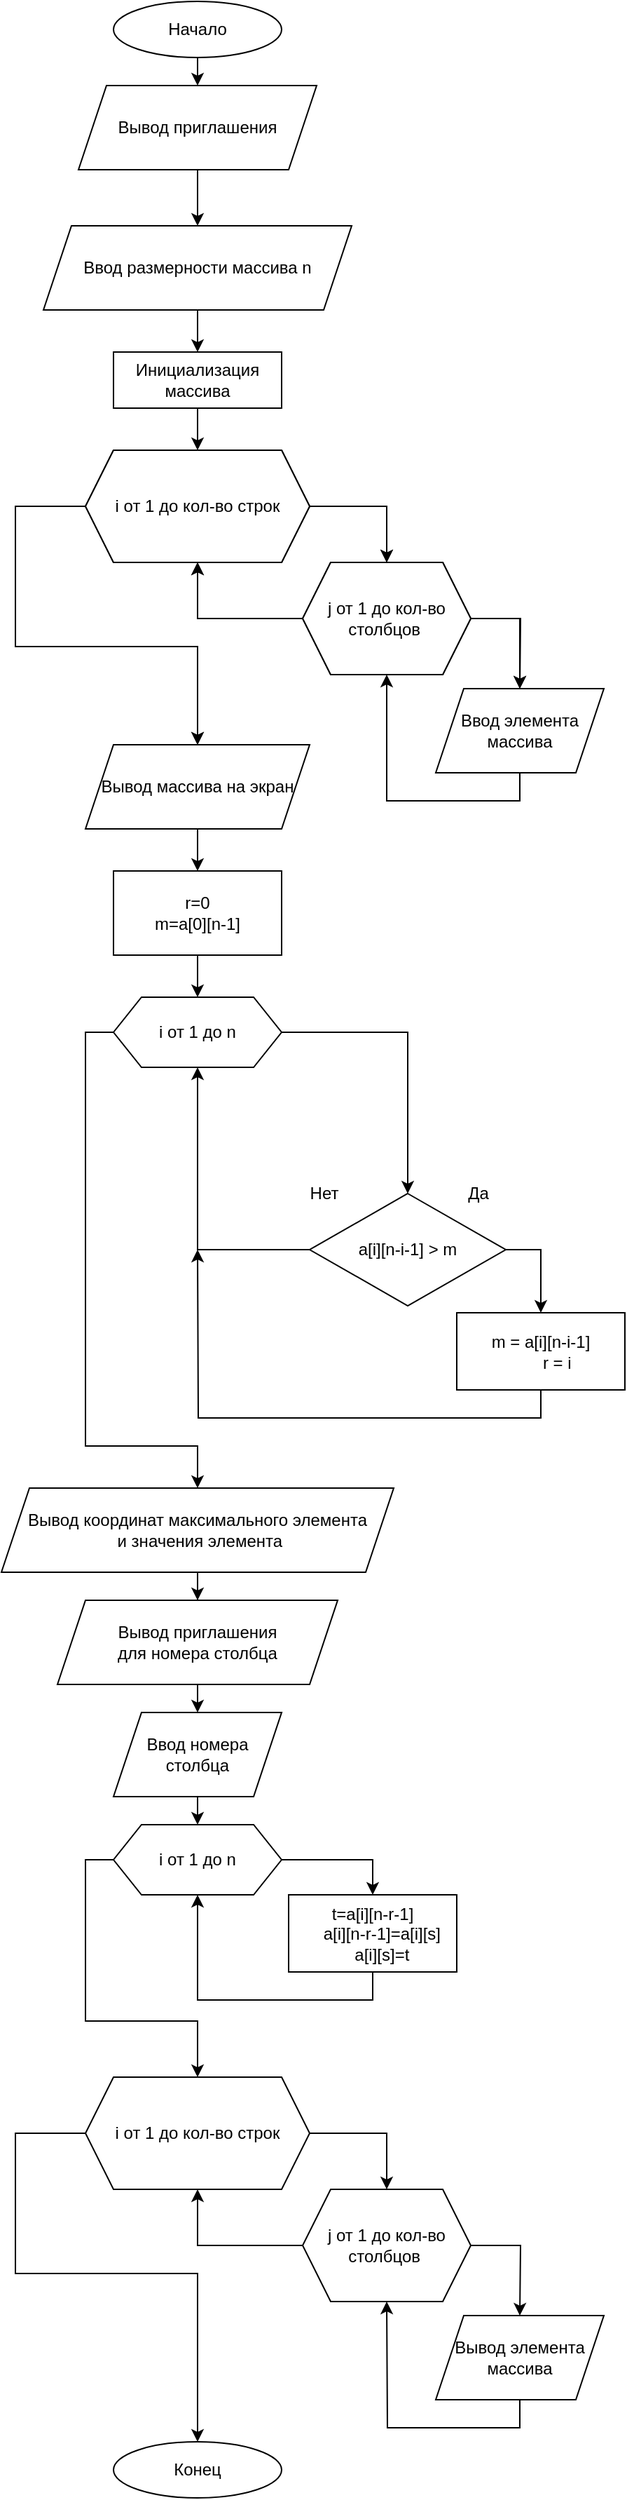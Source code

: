 <mxfile version="14.6.13" type="device"><diagram id="6a731a19-8d31-9384-78a2-239565b7b9f0" name="Page-1"><mxGraphModel dx="1108" dy="1347" grid="1" gridSize="10" guides="1" tooltips="1" connect="1" arrows="1" fold="1" page="1" pageScale="1" pageWidth="1169" pageHeight="827" background="#ffffff" math="0" shadow="0"><root><mxCell id="0"/><mxCell id="1" parent="0"/><mxCell id="NZc4HDJNSBxelqFDVV6K-67" style="edgeStyle=orthogonalEdgeStyle;rounded=0;orthogonalLoop=1;jettySize=auto;html=1;exitX=0.5;exitY=1;exitDx=0;exitDy=0;entryX=0.5;entryY=0;entryDx=0;entryDy=0;" parent="1" source="NZc4HDJNSBxelqFDVV6K-56" target="NZc4HDJNSBxelqFDVV6K-58" edge="1"><mxGeometry relative="1" as="geometry"><mxPoint x="260" y="-580" as="targetPoint"/></mxGeometry></mxCell><mxCell id="NZc4HDJNSBxelqFDVV6K-56" value="Начало" style="ellipse;whiteSpace=wrap;html=1;" parent="1" vertex="1"><mxGeometry x="200" y="-640" width="120" height="40" as="geometry"/></mxCell><mxCell id="NZc4HDJNSBxelqFDVV6K-69" style="edgeStyle=orthogonalEdgeStyle;rounded=0;orthogonalLoop=1;jettySize=auto;html=1;exitX=0.5;exitY=1;exitDx=0;exitDy=0;entryX=0.5;entryY=0;entryDx=0;entryDy=0;" parent="1" source="NZc4HDJNSBxelqFDVV6K-58" target="NZc4HDJNSBxelqFDVV6K-60" edge="1"><mxGeometry relative="1" as="geometry"/></mxCell><mxCell id="NZc4HDJNSBxelqFDVV6K-58" value="Вывод приглашения" style="shape=parallelogram;perimeter=parallelogramPerimeter;whiteSpace=wrap;html=1;fixedSize=1;" parent="1" vertex="1"><mxGeometry x="175" y="-580" width="170" height="60" as="geometry"/></mxCell><mxCell id="NZc4HDJNSBxelqFDVV6K-70" style="edgeStyle=orthogonalEdgeStyle;rounded=0;orthogonalLoop=1;jettySize=auto;html=1;exitX=0.5;exitY=1;exitDx=0;exitDy=0;" parent="1" source="NZc4HDJNSBxelqFDVV6K-60" target="NZc4HDJNSBxelqFDVV6K-78" edge="1"><mxGeometry relative="1" as="geometry"><mxPoint x="260" y="-250" as="targetPoint"/></mxGeometry></mxCell><mxCell id="NZc4HDJNSBxelqFDVV6K-60" value="Ввод размерности массива n" style="shape=parallelogram;perimeter=parallelogramPerimeter;whiteSpace=wrap;html=1;fixedSize=1;" parent="1" vertex="1"><mxGeometry x="150" y="-480" width="220" height="60" as="geometry"/></mxCell><mxCell id="NZc4HDJNSBxelqFDVV6K-74" style="edgeStyle=orthogonalEdgeStyle;rounded=0;orthogonalLoop=1;jettySize=auto;html=1;exitX=0;exitY=0.5;exitDx=0;exitDy=0;entryX=0.5;entryY=0;entryDx=0;entryDy=0;" parent="1" source="NZc4HDJNSBxelqFDVV6K-61" target="NZc4HDJNSBxelqFDVV6K-64" edge="1"><mxGeometry relative="1" as="geometry"><Array as="points"><mxPoint x="130" y="-280"/><mxPoint x="130" y="-180"/><mxPoint x="260" y="-180"/><mxPoint x="260" y="-120"/></Array></mxGeometry></mxCell><mxCell id="NZc4HDJNSBxelqFDVV6K-77" style="edgeStyle=orthogonalEdgeStyle;rounded=0;orthogonalLoop=1;jettySize=auto;html=1;exitX=1;exitY=0.5;exitDx=0;exitDy=0;entryX=0.5;entryY=0;entryDx=0;entryDy=0;" parent="1" source="NZc4HDJNSBxelqFDVV6K-61" target="NZc4HDJNSBxelqFDVV6K-76" edge="1"><mxGeometry relative="1" as="geometry"><mxPoint x="425" y="-240" as="targetPoint"/></mxGeometry></mxCell><mxCell id="NZc4HDJNSBxelqFDVV6K-61" value="i от 1 до кол-во строк" style="shape=hexagon;perimeter=hexagonPerimeter2;whiteSpace=wrap;html=1;fixedSize=1;" parent="1" vertex="1"><mxGeometry x="180" y="-320" width="160" height="80" as="geometry"/></mxCell><mxCell id="NZc4HDJNSBxelqFDVV6K-73" style="edgeStyle=orthogonalEdgeStyle;rounded=0;orthogonalLoop=1;jettySize=auto;html=1;entryX=0.5;entryY=1;entryDx=0;entryDy=0;exitX=0.5;exitY=1;exitDx=0;exitDy=0;" parent="1" source="9MGwF25c3xMetts-ablq-3" target="NZc4HDJNSBxelqFDVV6K-76" edge="1"><mxGeometry relative="1" as="geometry"><mxPoint x="520" y="50" as="sourcePoint"/></mxGeometry></mxCell><mxCell id="NZc4HDJNSBxelqFDVV6K-75" style="edgeStyle=orthogonalEdgeStyle;rounded=0;orthogonalLoop=1;jettySize=auto;html=1;exitX=0.5;exitY=1;exitDx=0;exitDy=0;" parent="1" source="NZc4HDJNSBxelqFDVV6K-64" target="9MGwF25c3xMetts-ablq-5" edge="1"><mxGeometry relative="1" as="geometry"><mxPoint x="260" y="80" as="targetPoint"/></mxGeometry></mxCell><mxCell id="NZc4HDJNSBxelqFDVV6K-64" value="Вывод массива на экран" style="shape=parallelogram;perimeter=parallelogramPerimeter;whiteSpace=wrap;html=1;fixedSize=1;" parent="1" vertex="1"><mxGeometry x="180" y="-110" width="160" height="60" as="geometry"/></mxCell><mxCell id="NZc4HDJNSBxelqFDVV6K-65" value="Конец" style="ellipse;whiteSpace=wrap;html=1;" parent="1" vertex="1"><mxGeometry x="200" y="1100" width="120" height="40" as="geometry"/></mxCell><mxCell id="NZc4HDJNSBxelqFDVV6K-81" style="edgeStyle=orthogonalEdgeStyle;rounded=0;orthogonalLoop=1;jettySize=auto;html=1;exitX=1;exitY=0.5;exitDx=0;exitDy=0;entryX=0.5;entryY=0;entryDx=0;entryDy=0;" parent="1" source="NZc4HDJNSBxelqFDVV6K-76" target="9MGwF25c3xMetts-ablq-3" edge="1"><mxGeometry relative="1" as="geometry"><mxPoint x="520" y="-20" as="targetPoint"/></mxGeometry></mxCell><mxCell id="NZc4HDJNSBxelqFDVV6K-86" style="edgeStyle=orthogonalEdgeStyle;rounded=0;orthogonalLoop=1;jettySize=auto;html=1;exitX=0;exitY=0.5;exitDx=0;exitDy=0;entryX=0.5;entryY=1;entryDx=0;entryDy=0;" parent="1" source="NZc4HDJNSBxelqFDVV6K-76" target="NZc4HDJNSBxelqFDVV6K-61" edge="1"><mxGeometry relative="1" as="geometry"/></mxCell><mxCell id="NZc4HDJNSBxelqFDVV6K-76" value="j от 1 до кол-во столбцов&amp;nbsp;" style="shape=hexagon;perimeter=hexagonPerimeter2;whiteSpace=wrap;html=1;fixedSize=1;" parent="1" vertex="1"><mxGeometry x="335" y="-240" width="120" height="80" as="geometry"/></mxCell><mxCell id="NZc4HDJNSBxelqFDVV6K-79" style="edgeStyle=orthogonalEdgeStyle;rounded=0;orthogonalLoop=1;jettySize=auto;html=1;exitX=0.5;exitY=1;exitDx=0;exitDy=0;" parent="1" source="NZc4HDJNSBxelqFDVV6K-78" target="NZc4HDJNSBxelqFDVV6K-61" edge="1"><mxGeometry relative="1" as="geometry"/></mxCell><mxCell id="NZc4HDJNSBxelqFDVV6K-78" value="Инициализация массива" style="rounded=0;whiteSpace=wrap;html=1;" parent="1" vertex="1"><mxGeometry x="200" y="-390" width="120" height="40" as="geometry"/></mxCell><mxCell id="9MGwF25c3xMetts-ablq-3" value="Ввод элемента массива" style="shape=parallelogram;perimeter=parallelogramPerimeter;whiteSpace=wrap;html=1;fixedSize=1;" parent="1" vertex="1"><mxGeometry x="430" y="-150" width="120" height="60" as="geometry"/></mxCell><mxCell id="9MGwF25c3xMetts-ablq-16" style="edgeStyle=orthogonalEdgeStyle;rounded=0;orthogonalLoop=1;jettySize=auto;html=1;exitX=0.5;exitY=1;exitDx=0;exitDy=0;entryX=0.5;entryY=0;entryDx=0;entryDy=0;" parent="1" source="9MGwF25c3xMetts-ablq-5" target="9MGwF25c3xMetts-ablq-6" edge="1"><mxGeometry relative="1" as="geometry"/></mxCell><mxCell id="9MGwF25c3xMetts-ablq-5" value="&lt;div&gt;r=0&lt;/div&gt;&lt;div&gt;m=a[0][n-1]&lt;/div&gt;" style="rounded=0;whiteSpace=wrap;html=1;" parent="1" vertex="1"><mxGeometry x="200" y="-20" width="120" height="60" as="geometry"/></mxCell><mxCell id="9MGwF25c3xMetts-ablq-9" style="edgeStyle=orthogonalEdgeStyle;rounded=0;orthogonalLoop=1;jettySize=auto;html=1;exitX=1;exitY=0.5;exitDx=0;exitDy=0;entryX=0.5;entryY=0;entryDx=0;entryDy=0;" parent="1" source="9MGwF25c3xMetts-ablq-6" target="9MGwF25c3xMetts-ablq-7" edge="1"><mxGeometry relative="1" as="geometry"/></mxCell><mxCell id="9MGwF25c3xMetts-ablq-17" style="edgeStyle=orthogonalEdgeStyle;rounded=0;orthogonalLoop=1;jettySize=auto;html=1;exitX=0;exitY=0.5;exitDx=0;exitDy=0;" parent="1" source="9MGwF25c3xMetts-ablq-6" target="9MGwF25c3xMetts-ablq-18" edge="1"><mxGeometry relative="1" as="geometry"><mxPoint x="260" y="470" as="targetPoint"/><Array as="points"><mxPoint x="180" y="95"/><mxPoint x="180" y="390"/><mxPoint x="260" y="390"/></Array></mxGeometry></mxCell><mxCell id="9MGwF25c3xMetts-ablq-6" value="i от 1 до n" style="shape=hexagon;perimeter=hexagonPerimeter2;whiteSpace=wrap;html=1;fixedSize=1;" parent="1" vertex="1"><mxGeometry x="200" y="70" width="120" height="50" as="geometry"/></mxCell><mxCell id="9MGwF25c3xMetts-ablq-13" style="edgeStyle=orthogonalEdgeStyle;rounded=0;orthogonalLoop=1;jettySize=auto;html=1;exitX=1;exitY=0.5;exitDx=0;exitDy=0;entryX=0.5;entryY=0;entryDx=0;entryDy=0;" parent="1" source="9MGwF25c3xMetts-ablq-7" target="9MGwF25c3xMetts-ablq-12" edge="1"><mxGeometry relative="1" as="geometry"/></mxCell><mxCell id="9MGwF25c3xMetts-ablq-14" style="edgeStyle=orthogonalEdgeStyle;rounded=0;orthogonalLoop=1;jettySize=auto;html=1;exitX=0;exitY=0.5;exitDx=0;exitDy=0;entryX=0.5;entryY=1;entryDx=0;entryDy=0;" parent="1" source="9MGwF25c3xMetts-ablq-7" target="9MGwF25c3xMetts-ablq-6" edge="1"><mxGeometry relative="1" as="geometry"/></mxCell><mxCell id="9MGwF25c3xMetts-ablq-7" value="a[i][n-i-1] &amp;gt; m" style="rhombus;whiteSpace=wrap;html=1;" parent="1" vertex="1"><mxGeometry x="340" y="210" width="140" height="80" as="geometry"/></mxCell><mxCell id="9MGwF25c3xMetts-ablq-10" value="Да" style="text;html=1;align=center;verticalAlign=middle;resizable=0;points=[];autosize=1;strokeColor=none;" parent="1" vertex="1"><mxGeometry x="445" y="200" width="30" height="20" as="geometry"/></mxCell><mxCell id="9MGwF25c3xMetts-ablq-11" value="Нет" style="text;html=1;align=center;verticalAlign=middle;resizable=0;points=[];autosize=1;strokeColor=none;" parent="1" vertex="1"><mxGeometry x="330" y="200" width="40" height="20" as="geometry"/></mxCell><mxCell id="9MGwF25c3xMetts-ablq-15" style="edgeStyle=orthogonalEdgeStyle;rounded=0;orthogonalLoop=1;jettySize=auto;html=1;exitX=0.5;exitY=1;exitDx=0;exitDy=0;" parent="1" source="9MGwF25c3xMetts-ablq-12" edge="1"><mxGeometry relative="1" as="geometry"><mxPoint x="260" y="250" as="targetPoint"/></mxGeometry></mxCell><mxCell id="9MGwF25c3xMetts-ablq-12" value="&lt;div&gt;m = a[i][n-i-1]&lt;/div&gt;&lt;div&gt;&amp;nbsp; &amp;nbsp; &amp;nbsp; &amp;nbsp;r = i&lt;/div&gt;" style="rounded=0;whiteSpace=wrap;html=1;" parent="1" vertex="1"><mxGeometry x="445" y="295" width="120" height="55" as="geometry"/></mxCell><mxCell id="9MGwF25c3xMetts-ablq-20" style="edgeStyle=orthogonalEdgeStyle;rounded=0;orthogonalLoop=1;jettySize=auto;html=1;exitX=0.5;exitY=1;exitDx=0;exitDy=0;" parent="1" source="9MGwF25c3xMetts-ablq-18" target="9MGwF25c3xMetts-ablq-19" edge="1"><mxGeometry relative="1" as="geometry"/></mxCell><mxCell id="9MGwF25c3xMetts-ablq-18" value="Вывод координат максимального элемента&lt;br&gt;&amp;nbsp;и значения элемента" style="shape=parallelogram;perimeter=parallelogramPerimeter;whiteSpace=wrap;html=1;fixedSize=1;" parent="1" vertex="1"><mxGeometry x="120" y="420" width="280" height="60" as="geometry"/></mxCell><mxCell id="9MGwF25c3xMetts-ablq-22" style="edgeStyle=orthogonalEdgeStyle;rounded=0;orthogonalLoop=1;jettySize=auto;html=1;exitX=0.5;exitY=1;exitDx=0;exitDy=0;entryX=0.5;entryY=0;entryDx=0;entryDy=0;" parent="1" source="9MGwF25c3xMetts-ablq-19" target="9MGwF25c3xMetts-ablq-21" edge="1"><mxGeometry relative="1" as="geometry"/></mxCell><mxCell id="9MGwF25c3xMetts-ablq-19" value="Вывод приглашения &lt;br&gt;для номера столбца" style="shape=parallelogram;perimeter=parallelogramPerimeter;whiteSpace=wrap;html=1;fixedSize=1;" parent="1" vertex="1"><mxGeometry x="160" y="500" width="200" height="60" as="geometry"/></mxCell><mxCell id="9MGwF25c3xMetts-ablq-32" style="edgeStyle=orthogonalEdgeStyle;rounded=0;orthogonalLoop=1;jettySize=auto;html=1;exitX=0.5;exitY=1;exitDx=0;exitDy=0;entryX=0.5;entryY=0;entryDx=0;entryDy=0;" parent="1" source="9MGwF25c3xMetts-ablq-21" target="9MGwF25c3xMetts-ablq-24" edge="1"><mxGeometry relative="1" as="geometry"/></mxCell><mxCell id="9MGwF25c3xMetts-ablq-21" value="Ввод номера столбца" style="shape=parallelogram;perimeter=parallelogramPerimeter;whiteSpace=wrap;html=1;fixedSize=1;" parent="1" vertex="1"><mxGeometry x="200" y="580" width="120" height="60" as="geometry"/></mxCell><mxCell id="9MGwF25c3xMetts-ablq-23" style="edgeStyle=orthogonalEdgeStyle;rounded=0;orthogonalLoop=1;jettySize=auto;html=1;exitX=1;exitY=0.5;exitDx=0;exitDy=0;entryX=0.5;entryY=0;entryDx=0;entryDy=0;" parent="1" source="9MGwF25c3xMetts-ablq-24" target="9MGwF25c3xMetts-ablq-31" edge="1"><mxGeometry relative="1" as="geometry"><mxPoint x="510" y="810" as="targetPoint"/></mxGeometry></mxCell><mxCell id="9MGwF25c3xMetts-ablq-33" style="edgeStyle=orthogonalEdgeStyle;rounded=0;orthogonalLoop=1;jettySize=auto;html=1;exitX=0;exitY=0.5;exitDx=0;exitDy=0;entryX=0.5;entryY=0;entryDx=0;entryDy=0;" parent="1" source="9MGwF25c3xMetts-ablq-24" target="Vqn7t8x_UYxVHHutkZLg-9" edge="1"><mxGeometry relative="1" as="geometry"><Array as="points"><mxPoint x="180" y="685"/><mxPoint x="180" y="800"/><mxPoint x="260" y="800"/></Array><mxPoint x="260" y="830" as="targetPoint"/></mxGeometry></mxCell><mxCell id="9MGwF25c3xMetts-ablq-24" value="i от 1 до n" style="shape=hexagon;perimeter=hexagonPerimeter2;whiteSpace=wrap;html=1;fixedSize=1;" parent="1" vertex="1"><mxGeometry x="200" y="660" width="120" height="50" as="geometry"/></mxCell><mxCell id="9MGwF25c3xMetts-ablq-30" style="edgeStyle=orthogonalEdgeStyle;rounded=0;orthogonalLoop=1;jettySize=auto;html=1;exitX=0.5;exitY=1;exitDx=0;exitDy=0;entryX=0.5;entryY=1;entryDx=0;entryDy=0;" parent="1" source="9MGwF25c3xMetts-ablq-31" target="9MGwF25c3xMetts-ablq-24" edge="1"><mxGeometry relative="1" as="geometry"><mxPoint x="260" y="760" as="targetPoint"/></mxGeometry></mxCell><mxCell id="9MGwF25c3xMetts-ablq-31" value="&lt;div&gt;t=a[i][n-r-1]&lt;/div&gt;&lt;div&gt;&amp;nbsp; &amp;nbsp; a[i][n-r-1]=a[i][s]&lt;/div&gt;&lt;div&gt;&amp;nbsp; &amp;nbsp; a[i][s]=t&lt;/div&gt;" style="rounded=0;whiteSpace=wrap;html=1;" parent="1" vertex="1"><mxGeometry x="325" y="710" width="120" height="55" as="geometry"/></mxCell><mxCell id="Vqn7t8x_UYxVHHutkZLg-1" value="i от 1 до кол-во строк" style="shape=hexagon;perimeter=hexagonPerimeter2;whiteSpace=wrap;html=1;fixedSize=1;" vertex="1" parent="1"><mxGeometry x="180" y="-320" width="160" height="80" as="geometry"/></mxCell><mxCell id="Vqn7t8x_UYxVHHutkZLg-2" style="edgeStyle=orthogonalEdgeStyle;rounded=0;orthogonalLoop=1;jettySize=auto;html=1;exitX=0;exitY=0.5;exitDx=0;exitDy=0;entryX=0.5;entryY=0;entryDx=0;entryDy=0;" edge="1" source="Vqn7t8x_UYxVHHutkZLg-1" parent="1"><mxGeometry relative="1" as="geometry"><Array as="points"><mxPoint x="130" y="-280"/><mxPoint x="130" y="-180"/><mxPoint x="260" y="-180"/><mxPoint x="260" y="-120"/></Array><mxPoint x="260" y="-110" as="targetPoint"/></mxGeometry></mxCell><mxCell id="Vqn7t8x_UYxVHHutkZLg-3" style="edgeStyle=orthogonalEdgeStyle;rounded=0;orthogonalLoop=1;jettySize=auto;html=1;exitX=1;exitY=0.5;exitDx=0;exitDy=0;entryX=0.5;entryY=0;entryDx=0;entryDy=0;" edge="1" source="Vqn7t8x_UYxVHHutkZLg-1" target="Vqn7t8x_UYxVHHutkZLg-5" parent="1"><mxGeometry relative="1" as="geometry"><mxPoint x="425" y="-240" as="targetPoint"/></mxGeometry></mxCell><mxCell id="Vqn7t8x_UYxVHHutkZLg-4" style="edgeStyle=orthogonalEdgeStyle;rounded=0;orthogonalLoop=1;jettySize=auto;html=1;exitX=0;exitY=0.5;exitDx=0;exitDy=0;entryX=0.5;entryY=1;entryDx=0;entryDy=0;" edge="1" source="Vqn7t8x_UYxVHHutkZLg-5" target="Vqn7t8x_UYxVHHutkZLg-1" parent="1"><mxGeometry relative="1" as="geometry"/></mxCell><mxCell id="Vqn7t8x_UYxVHHutkZLg-5" value="j от 1 до кол-во столбцов&amp;nbsp;" style="shape=hexagon;perimeter=hexagonPerimeter2;whiteSpace=wrap;html=1;fixedSize=1;" vertex="1" parent="1"><mxGeometry x="335" y="-240" width="120" height="80" as="geometry"/></mxCell><mxCell id="Vqn7t8x_UYxVHHutkZLg-6" style="edgeStyle=orthogonalEdgeStyle;rounded=0;orthogonalLoop=1;jettySize=auto;html=1;exitX=1;exitY=0.5;exitDx=0;exitDy=0;entryX=0.5;entryY=0;entryDx=0;entryDy=0;" edge="1" source="Vqn7t8x_UYxVHHutkZLg-5" parent="1"><mxGeometry relative="1" as="geometry"><mxPoint x="490" y="-150" as="targetPoint"/></mxGeometry></mxCell><mxCell id="Vqn7t8x_UYxVHHutkZLg-7" style="edgeStyle=orthogonalEdgeStyle;rounded=0;orthogonalLoop=1;jettySize=auto;html=1;entryX=0.5;entryY=1;entryDx=0;entryDy=0;exitX=0.5;exitY=1;exitDx=0;exitDy=0;" edge="1" parent="1" source="Vqn7t8x_UYxVHHutkZLg-8"><mxGeometry relative="1" as="geometry"><mxPoint x="520" y="1210" as="sourcePoint"/><mxPoint x="395" y="1000" as="targetPoint"/></mxGeometry></mxCell><mxCell id="Vqn7t8x_UYxVHHutkZLg-8" value="Вывод элемента массива" style="shape=parallelogram;perimeter=parallelogramPerimeter;whiteSpace=wrap;html=1;fixedSize=1;" vertex="1" parent="1"><mxGeometry x="430" y="1010" width="120" height="60" as="geometry"/></mxCell><mxCell id="Vqn7t8x_UYxVHHutkZLg-9" value="i от 1 до кол-во строк" style="shape=hexagon;perimeter=hexagonPerimeter2;whiteSpace=wrap;html=1;fixedSize=1;" vertex="1" parent="1"><mxGeometry x="180" y="840" width="160" height="80" as="geometry"/></mxCell><mxCell id="Vqn7t8x_UYxVHHutkZLg-10" style="edgeStyle=orthogonalEdgeStyle;rounded=0;orthogonalLoop=1;jettySize=auto;html=1;exitX=0;exitY=0.5;exitDx=0;exitDy=0;entryX=0.5;entryY=0;entryDx=0;entryDy=0;" edge="1" parent="1" source="Vqn7t8x_UYxVHHutkZLg-9" target="NZc4HDJNSBxelqFDVV6K-65"><mxGeometry relative="1" as="geometry"><Array as="points"><mxPoint x="130" y="880"/><mxPoint x="130" y="980"/><mxPoint x="260" y="980"/></Array><mxPoint x="260" y="1050" as="targetPoint"/></mxGeometry></mxCell><mxCell id="Vqn7t8x_UYxVHHutkZLg-11" style="edgeStyle=orthogonalEdgeStyle;rounded=0;orthogonalLoop=1;jettySize=auto;html=1;exitX=1;exitY=0.5;exitDx=0;exitDy=0;entryX=0.5;entryY=0;entryDx=0;entryDy=0;" edge="1" parent="1" source="Vqn7t8x_UYxVHHutkZLg-9" target="Vqn7t8x_UYxVHHutkZLg-13"><mxGeometry relative="1" as="geometry"><mxPoint x="425" y="920" as="targetPoint"/></mxGeometry></mxCell><mxCell id="Vqn7t8x_UYxVHHutkZLg-12" style="edgeStyle=orthogonalEdgeStyle;rounded=0;orthogonalLoop=1;jettySize=auto;html=1;exitX=0;exitY=0.5;exitDx=0;exitDy=0;entryX=0.5;entryY=1;entryDx=0;entryDy=0;" edge="1" parent="1" source="Vqn7t8x_UYxVHHutkZLg-13" target="Vqn7t8x_UYxVHHutkZLg-9"><mxGeometry relative="1" as="geometry"/></mxCell><mxCell id="Vqn7t8x_UYxVHHutkZLg-13" value="j от 1 до кол-во столбцов&amp;nbsp;" style="shape=hexagon;perimeter=hexagonPerimeter2;whiteSpace=wrap;html=1;fixedSize=1;" vertex="1" parent="1"><mxGeometry x="335" y="920" width="120" height="80" as="geometry"/></mxCell><mxCell id="Vqn7t8x_UYxVHHutkZLg-14" style="edgeStyle=orthogonalEdgeStyle;rounded=0;orthogonalLoop=1;jettySize=auto;html=1;exitX=1;exitY=0.5;exitDx=0;exitDy=0;entryX=0.5;entryY=0;entryDx=0;entryDy=0;" edge="1" parent="1" source="Vqn7t8x_UYxVHHutkZLg-13"><mxGeometry relative="1" as="geometry"><mxPoint x="490" y="1010" as="targetPoint"/></mxGeometry></mxCell></root></mxGraphModel></diagram></mxfile>